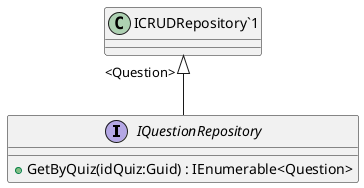 @startuml
interface IQuestionRepository {
    + GetByQuiz(idQuiz:Guid) : IEnumerable<Question>
}
"ICRUDRepository`1" "<Question>" <|-- IQuestionRepository
@enduml

